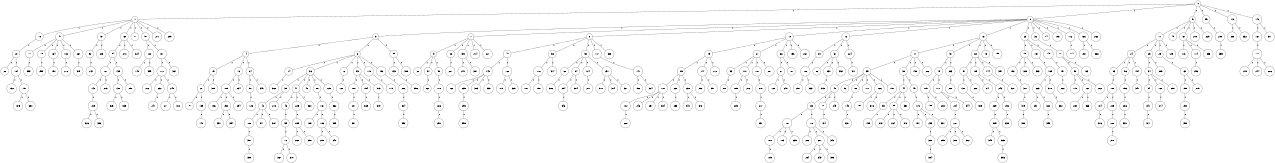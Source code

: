 graph G {
size="8.5,11;"
ratio = "expand;"
fixedsize="true;"
overlap="scale;"
node[shape=circle,width=.12,hight=.12,fontsize=12]
edge[fontsize=12]

0[label=" 0" color=black, pos="1.601442,1.2756943!"];
1[label=" 1" color=black, pos="1.7017556,2.7732485!"];
2[label=" 2" color=black, pos="2.7374285,0.025934091!"];
3[label=" 3" color=black, pos="2.765006,0.39127962!"];
4[label=" 4" color=black, pos="1.9936026,2.9114293!"];
5[label=" 5" color=black, pos="0.01961881,0.42261589!"];
6[label=" 6" color=black, pos="2.6314373,2.5236252!"];
7[label=" 7" color=black, pos="0.26813698,0.39979398!"];
8[label=" 8" color=black, pos="0.36438423,1.0257763!"];
9[label=" 9" color=black, pos="0.42624517,0.90809154!"];
10[label=" 10" color=black, pos="2.6146488,1.4375182!"];
11[label=" 11" color=black, pos="0.44176303,0.17153736!"];
12[label=" 12" color=black, pos="0.11801881,0.44978153!"];
13[label=" 13" color=black, pos="2.5367292,1.4095336!"];
14[label=" 14" color=black, pos="2.0227435,0.40074371!"];
15[label=" 15" color=black, pos="0.12045348,1.1604594!"];
16[label=" 16" color=black, pos="0.47602598,0.55097752!"];
17[label=" 17" color=black, pos="1.9852605,0.065944796!"];
18[label=" 18" color=black, pos="0.39309469,0.9795641!"];
19[label=" 19" color=black, pos="2.3322609,0.27022338!"];
20[label=" 20" color=black, pos="1.2340681,2.5879173!"];
21[label=" 21" color=black, pos="1.5924023,1.9389637!"];
22[label=" 22" color=black, pos="0.93060968,2.9060263!"];
23[label=" 23" color=black, pos="1.1402451,0.53590086!"];
24[label=" 24" color=black, pos="0.2527214,1.5185422!"];
25[label=" 25" color=black, pos="0.54594744,0.83789123!"];
26[label=" 26" color=black, pos="0.087950006,2.7738998!"];
27[label=" 27" color=black, pos="1.9685568,0.87049051!"];
28[label=" 28" color=black, pos="1.7641281,2.9734221!"];
29[label=" 29" color=black, pos="2.4558587,2.9716763!"];
30[label=" 30" color=black, pos="0.25209318,1.4375315!"];
31[label=" 31" color=black, pos="1.9441883,2.0086093!"];
32[label=" 32" color=black, pos="1.0603108,2.4348916!"];
33[label=" 33" color=black, pos="2.1116385,1.5453003!"];
34[label=" 34" color=black, pos="0.090238153,1.6197993!"];
35[label=" 35" color=black, pos="1.3633234,2.2614198!"];
36[label=" 36" color=black, pos="0.94869764,1.483982!"];
37[label=" 37" color=black, pos="0.14722774,0.79102469!"];
38[label=" 38" color=black, pos="0.33336088,1.7916592!"];
39[label=" 39" color=black, pos="1.2019886,0.47445885!"];
40[label=" 40" color=black, pos="0.32741994,2.8685575!"];
41[label=" 41" color=black, pos="0.18213327,1.6386469!"];
42[label=" 42" color=black, pos="2.733058,1.3311664!"];
43[label=" 43" color=black, pos="1.7487361,1.223833!"];
44[label=" 44" color=black, pos="2.8274281,1.1019901!"];
45[label=" 45" color=black, pos="2.1634733,1.3739768!"];
46[label=" 46" color=black, pos="2.121571,0.77438331!"];
47[label=" 47" color=black, pos="1.9659044,1.5858589!"];
48[label=" 48" color=black, pos="0.15819261,0.73238277!"];
49[label=" 49" color=black, pos="2.8682743,0.6126973!"];
50[label=" 50" color=black, pos="1.6294759,2.6977138!"];
51[label=" 51" color=black, pos="1.5364499,0.075645784!"];
52[label=" 52" color=black, pos="0.62936168,1.3385339!"];
53[label=" 53" color=black, pos="2.0706506,0.28966908!"];
54[label=" 54" color=black, pos="2.8781466,2.5157811!"];
55[label=" 55" color=black, pos="2.3128946,0.13737538!"];
56[label=" 56" color=black, pos="1.5560564,2.8114131!"];
57[label=" 57" color=black, pos="0.24078782,2.025663!"];
58[label=" 58" color=black, pos="1.367974,0.24847578!"];
59[label=" 59" color=black, pos="2.6449235,0.26830186!"];
60[label=" 60" color=black, pos="0.50175743,2.0671201!"];
61[label=" 61" color=black, pos="0.3193464,2.7646296!"];
62[label=" 62" color=black, pos="1.4208416,0.041544059!"];
63[label=" 63" color=black, pos="0.38205079,1.2048233!"];
64[label=" 64" color=black, pos="0.048677591,1.3624379!"];
65[label=" 65" color=black, pos="1.4403467,0.15972916!"];
66[label=" 66" color=black, pos="2.1114778,0.71274463!"];
67[label=" 67" color=black, pos="2.7323265,1.0306865!"];
68[label=" 68" color=black, pos="1.5878822,1.806492!"];
69[label=" 69" color=black, pos="0.45459587,1.1047216!"];
70[label=" 70" color=black, pos="1.8515324,1.6091737!"];
71[label=" 71" color=black, pos="0.32518514,2.1716904!"];
72[label=" 72" color=black, pos="1.8302334,0.66332815!"];
73[label=" 73" color=black, pos="2.9222294,0.078900902!"];
74[label=" 74" color=black, pos="0.23126225,0.79010849!"];
75[label=" 75" color=black, pos="2.772692,2.1976727!"];
76[label=" 76" color=black, pos="0.91860166,2.2678029!"];
77[label=" 77" color=black, pos="1.5752863,1.248635!"];
78[label=" 78" color=black, pos="0.5187902,1.6604019!"];
79[label=" 79" color=black, pos="2.6718057,1.2178381!"];
80[label=" 80" color=black, pos="2.3662207,1.7726192!"];
81[label=" 81" color=black, pos="2.7042235,2.3221572!"];
82[label=" 82" color=black, pos="2.6431656,2.8990745!"];
83[label=" 83" color=black, pos="1.9330607,2.7764319!"];
84[label=" 84" color=black, pos="1.1009119,2.2248599!"];
85[label=" 85" color=black, pos="1.4167593,2.103017!"];
86[label=" 86" color=black, pos="0.33130361,0.77952483!"];
87[label=" 87" color=black, pos="0.59551122,1.5051483!"];
88[label=" 88" color=black, pos="0.87852913,0.25018201!"];
89[label=" 89" color=black, pos="1.1292876,1.5182385!"];
90[label=" 90" color=black, pos="2.684605,0.18831094!"];
91[label=" 91" color=black, pos="2.5140602,1.4693282!"];
92[label=" 92" color=black, pos="1.0089776,1.2911704!"];
93[label=" 93" color=black, pos="0.16768304,0.36128636!"];
94[label=" 94" color=black, pos="1.1576062,2.5020959!"];
95[label=" 95" color=black, pos="2.1381741,0.71484938!"];
96[label=" 96" color=black, pos="2.2850118,0.5994559!"];
97[label=" 97" color=black, pos="2.5373706,1.1867527!"];
98[label=" 98" color=black, pos="0.53500736,2.8396414!"];
99[label=" 99" color=black, pos="0.33980649,2.6640398!"];
100[label=" 100" color=black, pos="2.0031576,0.77452099!"];
101[label=" 101" color=black, pos="0.34939753,0.66982731!"];
102[label=" 102" color=black, pos="2.2766185,0.26012121!"];
103[label=" 103" color=black, pos="2.1791675,1.4314959!"];
104[label=" 104" color=black, pos="2.940002,0.87847874!"];
105[label=" 105" color=black, pos="1.1486461,2.6993483!"];
106[label=" 106" color=black, pos="0.4402951,1.7327211!"];
107[label=" 107" color=black, pos="2.8479592,0.1288857!"];
108[label=" 108" color=black, pos="0.35197102,1.0219575!"];
109[label=" 109" color=black, pos="2.039214,0.2083723!"];
110[label=" 110" color=black, pos="2.863708,0.73062522!"];
111[label=" 111" color=black, pos="2.4434641,1.5070548!"];
112[label=" 112" color=black, pos="0.19307286,2.8608387!"];
113[label=" 113" color=black, pos="0.45076503,2.0253725!"];
114[label=" 114" color=black, pos="0.099176635,2.6711617!"];
115[label=" 115" color=black, pos="1.1548544,0.79825265!"];
116[label=" 116" color=black, pos="2.7034541,0.20819395!"];
117[label=" 117" color=black, pos="1.5119949,1.0585007!"];
118[label=" 118" color=black, pos="2.8850598,2.4185785!"];
119[label=" 119" color=black, pos="0.95124703,0.71198995!"];
120[label=" 120" color=black, pos="2.3111669,0.48603887!"];
121[label=" 121" color=black, pos="1.1330156,1.6529921!"];
122[label=" 122" color=black, pos="1.2695049,2.1793281!"];
123[label=" 123" color=black, pos="0.12420122,2.9311847!"];
124[label=" 124" color=black, pos="0.79779089,1.5703235!"];
125[label=" 125" color=black, pos="2.5559449,1.6854888!"];
126[label=" 126" color=black, pos="2.4179501,1.7695285!"];
127[label=" 127" color=black, pos="1.0297006,0.51351705!"];
128[label=" 128" color=black, pos="0.054347115,1.1027995!"];
129[label=" 129" color=black, pos="2.5109672,1.419555!"];
130[label=" 130" color=black, pos="1.0799454,1.2048314!"];
131[label=" 131" color=black, pos="2.5764639,1.0318019!"];
132[label=" 132" color=black, pos="2.2753946,2.6840406!"];
133[label=" 133" color=black, pos="2.2309496,1.2723441!"];
134[label=" 134" color=black, pos="2.4735967,0.018096871!"];
135[label=" 135" color=black, pos="1.5233911,1.8441649!"];
136[label=" 136" color=black, pos="1.5311698,2.765101!"];
137[label=" 137" color=black, pos="2.702756,0.82260918!"];
138[label=" 138" color=black, pos="2.7835391,1.986848!"];
139[label=" 139" color=black, pos="1.1634566,2.7342578!"];
140[label=" 140" color=black, pos="2.6207754,2.2701907!"];
141[label=" 141" color=black, pos="0.78782775,2.5006247!"];
142[label=" 142" color=black, pos="1.5844075,0.76472178!"];
143[label=" 143" color=black, pos="0.05033548,2.6855368!"];
144[label=" 144" color=black, pos="1.5558511,2.6236424!"];
145[label=" 145" color=black, pos="2.6352937,2.0413086!"];
146[label=" 146" color=black, pos="1.4736921,1.7788359!"];
147[label=" 147" color=black, pos="1.0468066,0.075999879!"];
148[label=" 148" color=black, pos="0.931392,1.519307!"];
149[label=" 149" color=black, pos="0.88872541,0.98064419!"];
150[label=" 150" color=black, pos="0.53865321,2.5809315!"];
151[label=" 151" color=black, pos="2.3542526,0.17049401!"];
152[label=" 152" color=black, pos="1.717106,1.1687109!"];
153[label=" 153" color=black, pos="2.240388,0.77123258!"];
154[label=" 154" color=black, pos="0.23817606,2.3512288!"];
155[label=" 155" color=black, pos="0.063162074,0.95256463!"];
156[label=" 156" color=black, pos="1.7734192,1.7137738!"];
157[label=" 157" color=black, pos="0.49180324,0.13527752!"];
158[label=" 158" color=black, pos="2.439784,2.6194451!"];
159[label=" 159" color=black, pos="2.9826772,2.7041404!"];
160[label=" 160" color=black, pos="2.5840755,2.0521829!"];
161[label=" 161" color=black, pos="0.082870733,2.5385436!"];
162[label=" 162" color=black, pos="0.37348392,0.60602944!"];
163[label=" 163" color=black, pos="2.317001,0.43120007!"];
164[label=" 164" color=black, pos="2.0304657,2.7525649!"];
165[label=" 165" color=black, pos="1.8393919,2.5527254!"];
166[label=" 166" color=black, pos="0.60405141,1.0732125!"];
167[label=" 167" color=black, pos="1.9621097,1.2865118!"];
168[label=" 168" color=black, pos="1.6502042,0.37064871!"];
169[label=" 169" color=black, pos="2.1621102,0.054121713!"];
170[label=" 170" color=black, pos="1.7989647,1.9722401!"];
171[label=" 171" color=black, pos="0.21874523,2.206386!"];
172[label=" 172" color=black, pos="0.54841409,1.7714798!"];
173[label=" 173" color=black, pos="2.8467934,0.66698189!"];
174[label=" 174" color=black, pos="0.49637569,2.0375734!"];
175[label=" 175" color=black, pos="1.5175473,1.0046705!"];
176[label=" 176" color=black, pos="2.6627799,1.9008264!"];
177[label=" 177" color=black, pos="1.2845116,2.3604843!"];
178[label=" 178" color=black, pos="1.6150993,2.199442!"];
179[label=" 179" color=black, pos="1.7361646,2.0830554!"];
180[label=" 180" color=black, pos="1.364779,1.6723847!"];
181[label=" 181" color=black, pos="2.1787404,0.66241717!"];
182[label=" 182" color=black, pos="0.079560945,0.13360145!"];
183[label=" 183" color=black, pos="1.0240758,2.7648598!"];
184[label=" 184" color=black, pos="1.5135912,1.5117459!"];
185[label=" 185" color=black, pos="1.6206343,2.8815791!"];
186[label=" 186" color=black, pos="1.2049545,2.0695781!"];
187[label=" 187" color=black, pos="0.4868492,2.2256977!"];
188[label=" 188" color=black, pos="0.0071687996,1.0632006!"];
189[label=" 189" color=black, pos="2.2374489,0.86102533!"];
190[label=" 190" color=black, pos="2.4256083,1.9141181!"];
191[label=" 191" color=black, pos="0.13289876,2.1365399!"];
192[label=" 192" color=black, pos="0.34466407,2.4445928!"];
193[label=" 193" color=black, pos="2.5205159,0.20103198!"];
194[label=" 194" color=black, pos="0.40719299,0.66658946!"];
195[label=" 195" color=black, pos="0.42324367,2.7456704!"];
196[label=" 196" color=black, pos="2.7903696,2.6163217!"];
197[label=" 197" color=black, pos="0.53448877,0.34482836!"];
198[label=" 198" color=black, pos="1.4719738,1.4097813!"];
199[label=" 199" color=black, pos="1.9379244,1.2513625!"];
200[label=" 200" color=black, pos="0.1946069,2.2478868!"];
201[label=" 201" color=black, pos="1.0221272,1.4405932!"];
202[label=" 202" color=black, pos="2.7195289,2.3233624!"];
203[label=" 203" color=black, pos="1.9994698,1.5731851!"];
204[label=" 204" color=black, pos="0.87790378,0.8176579!"];
205[label=" 205" color=black, pos="1.6668538,1.3724897!"];
206[label=" 206" color=black, pos="1.4214328,1.7437001!"];
207[label=" 207" color=black, pos="2.3285921,0.64194557!"];
208[label=" 208" color=black, pos="0.69101802,1.2383217!"];
209[label=" 209" color=black, pos="1.3387512,2.1424654!"];
210[label=" 210" color=black, pos="0.78609754,1.2010527!"];
211[label=" 211" color=black, pos="1.5348606,2.5754068!"];
212[label=" 212" color=black, pos="2.9637445,0.8251569!"];
213[label=" 213" color=black, pos="0.55555094,2.7694259!"];
214[label=" 214" color=black, pos="2.9799175,0.33634083!"];
215[label=" 215" color=black, pos="0.5081887,1.8317085!"];
216[label=" 216" color=black, pos="1.8681188,0.91235193!"];
217[label=" 217" color=black, pos="1.7489452,2.2651501!"];
218[label=" 218" color=black, pos="1.5206451,1.3206101!"];
219[label=" 219" color=black, pos="2.2404406,0.46827005!"];
220[label=" 220" color=black, pos="2.2890816,0.83478338!"];
221[label=" 221" color=black, pos="2.4910735,1.8216162!"];
222[label=" 222" color=black, pos="0.11733525,2.7795006!"];
223[label=" 223" color=black, pos="2.1362434,2.8247307!"];
224[label=" 224" color=black, pos="1.6812394,2.2112322!"];
225[label=" 225" color=black, pos="1.7918999,2.9652273!"];
226[label=" 226" color=black, pos="0.94258517,1.3680507!"];
227[label=" 227" color=black, pos="2.1818543,1.3872108!"];
228[label=" 228" color=black, pos="2.1297477,1.3155684!"];
229[label=" 229" color=black, pos="1.8262035,2.0918123!"];
230[label=" 230" color=black, pos="2.2951416,1.5690626!"];
231[label=" 231" color=black, pos="1.4825219,1.4357473!"];
232[label=" 232" color=black, pos="2.1308759,2.5939459!"];
233[label=" 233" color=black, pos="2.1233619,2.2353209!"];
234[label=" 234" color=black, pos="1.8450107,2.2489728!"];
235[label=" 235" color=black, pos="2.4396924,0.49780091!"];
236[label=" 236" color=black, pos="2.8581779,2.1902613!"];
237[label=" 237" color=black, pos="2.9505539,1.6279201!"];
238[label=" 238" color=black, pos="2.1533864,2.6770806!"];
239[label=" 239" color=black, pos="0.59077603,0.7996697!"];
240[label=" 240" color=black, pos="2.7598075,0.64442773!"];
241[label=" 241" color=black, pos="1.9527889,2.9491164!"];
242[label=" 242" color=black, pos="2.4831202,1.8246646!"];
243[label=" 243" color=black, pos="2.834273,1.4922526!"];
244[label=" 244" color=black, pos="1.1358348,2.3768322!"];
245[label=" 245" color=black, pos="1.9645875,1.3320842!"];
246[label=" 246" color=black, pos="0.20173503,1.7538823!"];
247[label=" 247" color=black, pos="1.1219927,2.514163!"];
248[label=" 248" color=black, pos="2.9471676,0.76496958!"];
249[label=" 249" color=black, pos="1.0383393,1.6977561!"];
250[label=" 250" color=black, pos="0.91217531,0.44427199!"];
251[label=" 251" color=black, pos="2.8448862,2.4388991!"];
252[label=" 252" color=black, pos="1.6190385,2.0671098!"];
253[label=" 253" color=black, pos="2.8204837,1.7016!"];
254[label=" 254" color=black, pos="1.4083588,2.8147298!"];
255[label=" 255" color=black, pos="1.0090343,1.4121518!"];
256[label=" 256" color=black, pos="1.4874835,1.8561584!"];
257[label=" 257" color=black, pos="1.8912074,1.0472822!"];
258[label=" 258" color=black, pos="0.076335222,1.5498309!"];
259[label=" 259" color=black, pos="1.4280788,2.9019425!"];
260[label=" 260" color=black, pos="1.8044615,1.6307434!"];
261[label=" 261" color=black, pos="0.36824628,1.6471638!"];
262[label=" 262" color=black, pos="0.78782563,2.3069567!"];
263[label=" 263" color=black, pos="1.7907864,2.7530618!"];
264[label=" 264" color=black, pos="2.8962298,0.80409256!"];
265[label=" 265" color=black, pos="0.16313466,0.59081982!"];
266[label=" 266" color=black, pos="2.342929,1.1606913!"];
267[label=" 267" color=black, pos="0.12938085,2.8181251!"];
268[label=" 268" color=black, pos="0.031686161,1.5587874!"];
269[label=" 269" color=black, pos="1.7812119,2.1765375!"];
270[label=" 270" color=black, pos="0.6678449,1.3658974!"];
271[label=" 271" color=black, pos="0.20260263,0.73690107!"];
272[label=" 272" color=black, pos="2.7281793,1.8862695!"];
273[label=" 273" color=black, pos="0.3923684,2.1307838!"];
274[label=" 274" color=black, pos="2.6177401,0.50630515!"];
275[label=" 275" color=black, pos="0.35410907,2.6809633!"];
276[label=" 276" color=black, pos="2.7732987,1.7857277!"];
277[label=" 277" color=black, pos="1.445702,1.1235481!"];
278[label=" 278" color=black, pos="2.4457594,2.5721782!"];
279[label=" 279" color=black, pos="1.6084046,2.7471944!"];
280[label=" 280" color=black, pos="0.85007289,0.22789787!"];
281[label=" 281" color=black, pos="1.1105534,0.97773866!"];
282[label=" 282" color=black, pos="2.6501569,1.4754145!"];
283[label=" 283" color=black, pos="0.80847406,1.3900612!"];
284[label=" 284" color=black, pos="1.3961286,0.13628339!"];
285[label=" 285" color=black, pos="0.1380541,0.95537755!"];
286[label=" 286" color=black, pos="2.7492769,2.2321756!"];
287[label=" 287" color=black, pos="2.836635,2.6942654!"];
288[label=" 288" color=black, pos="0.61283399,1.9291492!"];
289[label=" 289" color=black, pos="0.28084498,2.4516809!"];
290[label=" 290" color=black, pos="1.3909316,1.9352679!"];
291[label=" 291" color=black, pos="1.0834732,1.7811785!"];
292[label=" 292" color=black, pos="1.501118,1.3214323!"];
293[label=" 293" color=black, pos="2.1772934,1.2229856!"];
294[label=" 294" color=black, pos="0.80436563,0.28425176!"];
295[label=" 295" color=black, pos="2.4345312,2.3277085!"];
296[label=" 296" color=black, pos="1.9006804,0.77075251!"];
297[label=" 297" color=black, pos="1.1637455,2.1125273!"];
298[label=" 298" color=black, pos="2.1495287,2.7540829!"];
299[label=" 299" color=black, pos="2.3731242,1.7126036!"];
300[label=" 300" color=black, pos="1.4527233,0.51341432!"];
301[label=" 301" color=black, pos="2.3108459,0.55658689!"];
302[label=" 302" color=black, pos="0.19156108,1.7562121!"];
303[label=" 303" color=black, pos="2.8193558,2.6734574!"];
304[label=" 304" color=black, pos="1.3407783,2.9015616!"];
305[label=" 305" color=black, pos="1.6666433,2.059201!"];
306[label=" 306" color=black, pos="0.061884053,2.0491739!"];
307[label=" 307" color=black, pos="0.34854529,1.3092505!"];
308[label=" 308" color=black, pos="1.7958135,0.43128521!"];
309[label=" 309" color=black, pos="1.5590648,2.2218709!"];
310[label=" 310" color=black, pos="1.8287107,1.3767181!"];
311[label=" 311" color=black, pos="2.0620037,1.3681028!"];
312[label=" 312" color=black, pos="1.4943854,1.9073059!"];
313[label=" 313" color=black, pos="0.28375327,1.9772007!"];
314[label=" 314" color=black, pos="1.7797908,0.78064563!"];
315[label=" 315" color=black, pos="2.7881521,0.92960467!"];
316[label=" 316" color=black, pos="2.912561,2.6906251!"];
317[label=" 317" color=black, pos="2.348762,2.2222516!"];
318[label=" 318" color=black, pos="0.89057905,0.82553928!"];
319[label=" 319" color=black, pos="2.6491452,1.3553648!"];
320[label=" 320" color=black, pos="1.4633064,0.30455934!"];
321[label=" 321" color=black, pos="0.22917756,1.092697!"];
322[label=" 322" color=black, pos="2.3081346,0.13730446!"];
323[label=" 323" color=black, pos="1.9632388,2.6802524!"];
324[label=" 324" color=black, pos="0.42779901,1.3474256!"];
325[label=" 325" color=black, pos="2.2833735,2.9540337!"];
326[label=" 326" color=black, pos="1.168647,0.12653531!"];
327[label=" 327" color=black, pos="0.97321504,2.9613229!"];
328[label=" 328" color=black, pos="1.7445707,0.18358115!"];
329[label=" 329" color=black, pos="0.54764226,0.98271668!"];
330[label=" 330" color=black, pos="1.1496208,0.95206364!"];
331[label=" 331" color=black, pos="0.18693028,2.9886594!"];
332[label=" 332" color=black, pos="0.0031935712,1.3912903!"];
333[label=" 333" color=black, pos="0.90576228,2.4605196!"];
334[label=" 334" color=black, pos="1.124897,1.8922015!"];
335[label=" 335" color=black, pos="2.068955,0.53463348!"];
336[label=" 336" color=black, pos="0.11940661,0.78727409!"];
337[label=" 337" color=black, pos="0.9944928,2.5228257!"];
338[label=" 338" color=black, pos="1.8900119,1.2569732!"];
339[label=" 339" color=black, pos="2.1072054,0.69167148!"];
340[label=" 340" color=black, pos="0.58171772,1.3969661!"];
341[label=" 341" color=black, pos="1.4282857,2.5618893!"];
342[label=" 342" color=black, pos="0.44454068,2.6512947!"];
343[label=" 343" color=black, pos="1.3076151,2.3270215!"];
344[label=" 344" color=black, pos="2.9041429,0.094070599!"];
345[label=" 345" color=black, pos="2.8842863,2.0427493!"];
346[label=" 346" color=black, pos="2.0917857,0.85124046!"];
347[label=" 347" color=black, pos="2.5453552,0.3093902!"];
348[label=" 348" color=black, pos="1.6258737,0.61455292!"];
349[label=" 349" color=black, pos="2.563842,2.6073422!"];
350[label=" 350" color=black, pos="1.6305329,0.52187841!"];
351[label=" 351" color=black, pos="2.4445651,0.36516978!"];
352[label=" 352" color=black, pos="0.96319547,0.24734364!"];
353[label=" 353" color=black, pos="2.0761367,2.6217801!"];
354[label=" 354" color=black, pos="2.5898154,1.3669136!"];
355[label=" 355" color=black, pos="0.015932472,2.2622436!"];
356[label=" 356" color=black, pos="2.3826601,1.6959656!"];
357[label=" 357" color=black, pos="1.0532386,2.9548849!"];
358[label=" 358" color=black, pos="0.56194468,0.62191962!"];
359[label=" 359" color=black, pos="0.3256632,1.3552178!"];
360[label=" 360" color=black, pos="2.4463298,2.1363405!"];
361[label=" 361" color=black, pos="2.8926544,0.69038895!"];
362[label=" 362" color=black, pos="0.23114109,0.61764043!"];
363[label=" 363" color=black, pos="0.73360643,1.8888797!"];
364[label=" 364" color=black, pos="0.75668046,0.062768751!"];
365[label=" 365" color=black, pos="2.8881531,2.4936907!"];
366[label=" 366" color=black, pos="1.4944169,0.45660761!"];
367[label=" 367" color=black, pos="0.10269968,1.1089388!"];
368[label=" 368" color=black, pos="1.4143869,2.0714959!"];
369[label=" 369" color=black, pos="0.0033998322,2.789511!"];
370[label=" 370" color=black, pos="2.8191875,2.4816145!"];
371[label=" 371" color=black, pos="2.2870354,0.66906047!"];
372[label=" 372" color=black, pos="1.9553395,2.853635!"];
373[label=" 373" color=black, pos="2.7494829,0.29359044!"];
374[label=" 374" color=black, pos="2.462936,0.063979933!"];
375[label=" 375" color=black, pos="1.5620235,0.1146651!"];
376[label=" 376" color=black, pos="0.41819801,2.2834515!"];
377[label=" 377" color=black, pos="0.94804592,2.6561388!"];
378[label=" 378" color=black, pos="1.480114,1.3200273!"];
379[label=" 379" color=black, pos="0.50824745,1.8108653!"];
380[label=" 380" color=black, pos="2.720917,0.30707963!"];
381[label=" 381" color=black, pos="1.011826,0.71429963!"];
382[label=" 382" color=black, pos="2.3508681,1.0403976!"];
383[label=" 383" color=black, pos="0.95119829,2.8893019!"];
384[label=" 384" color=black, pos="0.34122374,2.7909941!"];
385[label=" 385" color=black, pos="0.245716,1.0565031!"];
386[label=" 386" color=black, pos="2.5848862,2.4929794!"];
387[label=" 387" color=black, pos="2.3656181,0.55672059!"];
388[label=" 388" color=black, pos="0.96834501,1.5569349!"];
389[label=" 389" color=black, pos="2.4644703,1.4549329!"];
390[label=" 390" color=black, pos="0.049514092,1.72823!"];
391[label=" 391" color=black, pos="1.6503932,0.37010869!"];
392[label=" 392" color=black, pos="2.7902854,0.28088664!"];
393[label=" 393" color=black, pos="1.6082357,1.7618314!"];
394[label=" 394" color=black, pos="2.71392,2.2862555!"];
395[label=" 395" color=black, pos="2.5586555,1.1660732!"];
396[label=" 396" color=black, pos="0.70677631,0.50717147!"];
397[label=" 397" color=black, pos="2.9942427,2.986585!"];
398[label=" 398" color=black, pos="0.45743493,1.0444691!"];
399[label=" 399" color=black, pos="1.332347,1.0994451!"];
0--1[label="1"]
0--2[label="1"]
0--5[label="1"]
0--95[label="1"]
0--116[label="1"]
0--146[label="1"]
1--18[label="1"]
1--47[label="1"]
1--57[label="1"]
1--69[label="1"]
1--71[label="1"]
1--97[label="1"]
1--211[label="1"]
1--299[label="1"]
2--3[label="1"]
2--7[label="1"]
2--8[label="1"]
2--10[label="1"]
2--12[label="1"]
2--13[label="1"]
2--23[label="1"]
2--32[label="1"]
2--74[label="1"]
2--103[label="1"]
2--112[label="1"]
2--166[label="1"]
2--262[label="1"]
3--4[label="1"]
3--6[label="1"]
3--99[label="1"]
4--15[label="1"]
4--16[label="1"]
4--64[label="1"]
5--11[label="1"]
5--45[label="1"]
5--61[label="1"]
5--200[label="1"]
5--229[label="1"]
6--14[label="1"]
6--36[label="1"]
6--72[label="1"]
6--93[label="1"]
6--118[label="1"]
6--196[label="1"]
7--9[label="1"]
7--28[label="1"]
7--193[label="1"]
7--214[label="1"]
7--221[label="1"]
8--40[label="1"]
8--56[label="1"]
8--58[label="1"]
8--117[label="1"]
8--388[label="1"]
9--22[label="1"]
9--37[label="1"]
9--50[label="1"]
10--19[label="1"]
10--21[label="1"]
10--66[label="1"]
10--153[label="1"]
10--261[label="1"]
11--24[label="1"]
11--25[label="1"]
11--29[label="1"]
11--129[label="1"]
12--30[label="1"]
12--31[label="1"]
12--224[label="1"]
13--17[label="1"]
13--51[label="1"]
13--68[label="1"]
13--73[label="1"]
13--155[label="1"]
14--368[label="1"]
15--27[label="1"]
15--385[label="1"]
16--109[label="1"]
16--234[label="1"]
17--35[label="1"]
17--38[label="1"]
17--158[label="1"]
17--202[label="1"]
18--20[label="1"]
19--89[label="1"]
19--147[label="1"]
19--212[label="1"]
20--26[label="1"]
20--104[label="1"]
21--33[label="1"]
21--110[label="1"]
21--181[label="1"]
21--281[label="1"]
23--85[label="1"]
23--137[label="1"]
23--149[label="1"]
24--83[label="1"]
24--96[label="1"]
24--194[label="1"]
25--34[label="1"]
25--289[label="1"]
27--87[label="1"]
27--139[label="1"]
28--227[label="1"]
29--63[label="1"]
30--106[label="1"]
31--86[label="1"]
31--230[label="1"]
31--392[label="1"]
32--70[label="1"]
33--80[label="1"]
34--54[label="1"]
34--168[label="1"]
34--298[label="1"]
35--48[label="1"]
35--52[label="1"]
35--82[label="1"]
35--111[label="1"]
35--126[label="1"]
35--191[label="1"]
36--39[label="1"]
36--41[label="1"]
36--46[label="1"]
36--88[label="1"]
36--125[label="1"]
37--62[label="1"]
38--44[label="1"]
38--49[label="1"]
39--42[label="1"]
39--218[label="1"]
40--143[label="1"]
40--160[label="1"]
41--43[label="1"]
41--225[label="1"]
41--360[label="1"]
42--188[label="1"]
42--371[label="1"]
42--387[label="1"]
43--55[label="1"]
44--53[label="1"]
44--59[label="1"]
44--350[label="1"]
47--77[label="1"]
47--79[label="1"]
47--164[label="1"]
47--182[label="1"]
47--267[label="1"]
48--65[label="1"]
48--78[label="1"]
48--249[label="1"]
49--173[label="1"]
50--178[label="1"]
51--75[label="1"]
51--263[label="1"]
53--199[label="1"]
54--341[label="1"]
55--76[label="1"]
56--176[label="1"]
56--374[label="1"]
57--92[label="1"]
57--203[label="1"]
58--60[label="1"]
58--84[label="1"]
58--124[label="1"]
58--231[label="1"]
59--213[label="1"]
59--264[label="1"]
59--372[label="1"]
60--306[label="1"]
61--113[label="1"]
61--114[label="1"]
61--335[label="1"]
63--195[label="1"]
63--279[label="1"]
64--90[label="1"]
64--349[label="1"]
65--107[label="1"]
65--170[label="1"]
66--67[label="1"]
66--81[label="1"]
67--120[label="1"]
67--248[label="1"]
68--91[label="1"]
68--105[label="1"]
68--144[label="1"]
68--357[label="1"]
69--94[label="1"]
69--270[label="1"]
69--324[label="1"]
70--98[label="1"]
70--163[label="1"]
72--128[label="1"]
75--115[label="1"]
75--171[label="1"]
76--367[label="1"]
76--370[label="1"]
77--393[label="1"]
78--134[label="1"]
79--255[label="1"]
82--145[label="1"]
83--108[label="1"]
84--254[label="1"]
84--384[label="1"]
85--192[label="1"]
85--328[label="1"]
85--383[label="1"]
88--161[label="1"]
89--101[label="1"]
89--220[label="1"]
89--238[label="1"]
90--123[label="1"]
91--130[label="1"]
91--222[label="1"]
92--242[label="1"]
93--100[label="1"]
93--154[label="1"]
93--373[label="1"]
94--127[label="1"]
94--135[label="1"]
95--215[label="1"]
96--156[label="1"]
97--122[label="1"]
97--131[label="1"]
98--119[label="1"]
98--121[label="1"]
98--282[label="1"]
99--133[label="1"]
99--308[label="1"]
100--201[label="1"]
101--102[label="1"]
101--246[label="1"]
101--257[label="1"]
101--334[label="1"]
102--228[label="1"]
104--132[label="1"]
104--157[label="1"]
105--241[label="1"]
105--243[label="1"]
106--297[label="1"]
106--333[label="1"]
107--180[label="1"]
107--183[label="1"]
107--239[label="1"]
108--184[label="1"]
108--205[label="1"]
109--136[label="1"]
109--252[label="1"]
109--294[label="1"]
110--189[label="1"]
110--272[label="1"]
112--174[label="1"]
114--256[label="1"]
115--159[label="1"]
115--283[label="1"]
116--259[label="1"]
116--332[label="1"]
117--141[label="1"]
118--175[label="1"]
121--288[label="1"]
121--363[label="1"]
122--148[label="1"]
122--355[label="1"]
124--277[label="1"]
125--362[label="1"]
126--150[label="1"]
126--376[label="1"]
127--142[label="1"]
127--273[label="1"]
130--309[label="1"]
131--172[label="1"]
131--361[label="1"]
133--356[label="1"]
135--138[label="1"]
135--258[label="1"]
137--165[label="1"]
138--323[label="1"]
138--325[label="1"]
139--140[label="1"]
141--152[label="1"]
141--364[label="1"]
142--209[label="1"]
143--162[label="1"]
143--235[label="1"]
143--303[label="1"]
143--339[label="1"]
144--327[label="1"]
145--331[label="1"]
146--167[label="1"]
146--301[label="1"]
147--296[label="1"]
147--391[label="1"]
149--151[label="1"]
151--260[label="1"]
154--369[label="1"]
156--236[label="1"]
157--375[label="1"]
157--380[label="1"]
160--179[label="1"]
160--329[label="1"]
161--169[label="1"]
161--186[label="1"]
164--190[label="1"]
165--223[label="1"]
165--318[label="1"]
166--237[label="1"]
166--366[label="1"]
167--177[label="1"]
168--274[label="1"]
170--206[label="1"]
170--207[label="1"]
170--342[label="1"]
171--204[label="1"]
171--344[label="1"]
172--216[label="1"]
172--232[label="1"]
172--245[label="1"]
173--197[label="1"]
173--233[label="1"]
173--337[label="1"]
176--187[label="1"]
176--198[label="1"]
177--219[label="1"]
177--244[label="1"]
177--286[label="1"]
178--226[label="1"]
180--185[label="1"]
181--210[label="1"]
182--276[label="1"]
184--316[label="1"]
186--275[label="1"]
186--348[label="1"]
188--397[label="1"]
189--285[label="1"]
192--317[label="1"]
193--240[label="1"]
193--307[label="1"]
194--347[label="1"]
195--290[label="1"]
196--266[label="1"]
201--381[label="1"]
204--287[label="1"]
205--208[label="1"]
207--284[label="1"]
207--343[label="1"]
207--395[label="1"]
208--278[label="1"]
209--326[label="1"]
209--336[label="1"]
210--217[label="1"]
215--359[label="1"]
217--291[label="1"]
220--253[label="1"]
223--251[label="1"]
223--322[label="1"]
224--311[label="1"]
225--265[label="1"]
226--250[label="1"]
230--313[label="1"]
231--310[label="1"]
231--314[label="1"]
231--321[label="1"]
232--247[label="1"]
233--320[label="1"]
235--293[label="1"]
236--330[label="1"]
238--340[label="1"]
238--378[label="1"]
243--269[label="1"]
243--292[label="1"]
245--271[label="1"]
245--312[label="1"]
252--351[label="1"]
252--354[label="1"]
254--346[label="1"]
263--280[label="1"]
265--268[label="1"]
265--398[label="1"]
266--304[label="1"]
267--315[label="1"]
269--305[label="1"]
287--295[label="1"]
287--300[label="1"]
287--302[label="1"]
290--390[label="1"]
292--338[label="1"]
293--358[label="1"]
304--352[label="1"]
305--345[label="1"]
305--365[label="1"]
317--319[label="1"]
318--382[label="1"]
319--386[label="1"]
320--394[label="1"]
322--353[label="1"]
341--377[label="1"]
362--389[label="1"]
365--396[label="1"]
373--379[label="1"]
397--399[label="1"]

}
